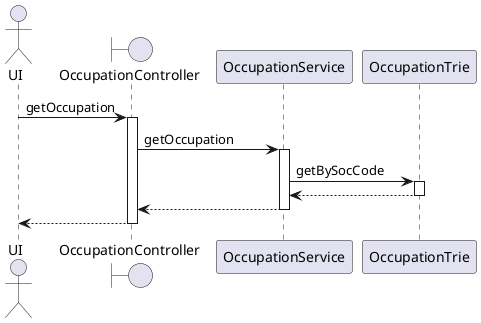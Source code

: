@startuml

autoactivate on

actor UI
boundary OccupationController
participant OccupationService
participant OccupationTrie

UI -> OccupationController : getOccupation
OccupationController -> OccupationService : getOccupation
OccupationService -> OccupationTrie : getBySocCode
return
return
return

@enduml